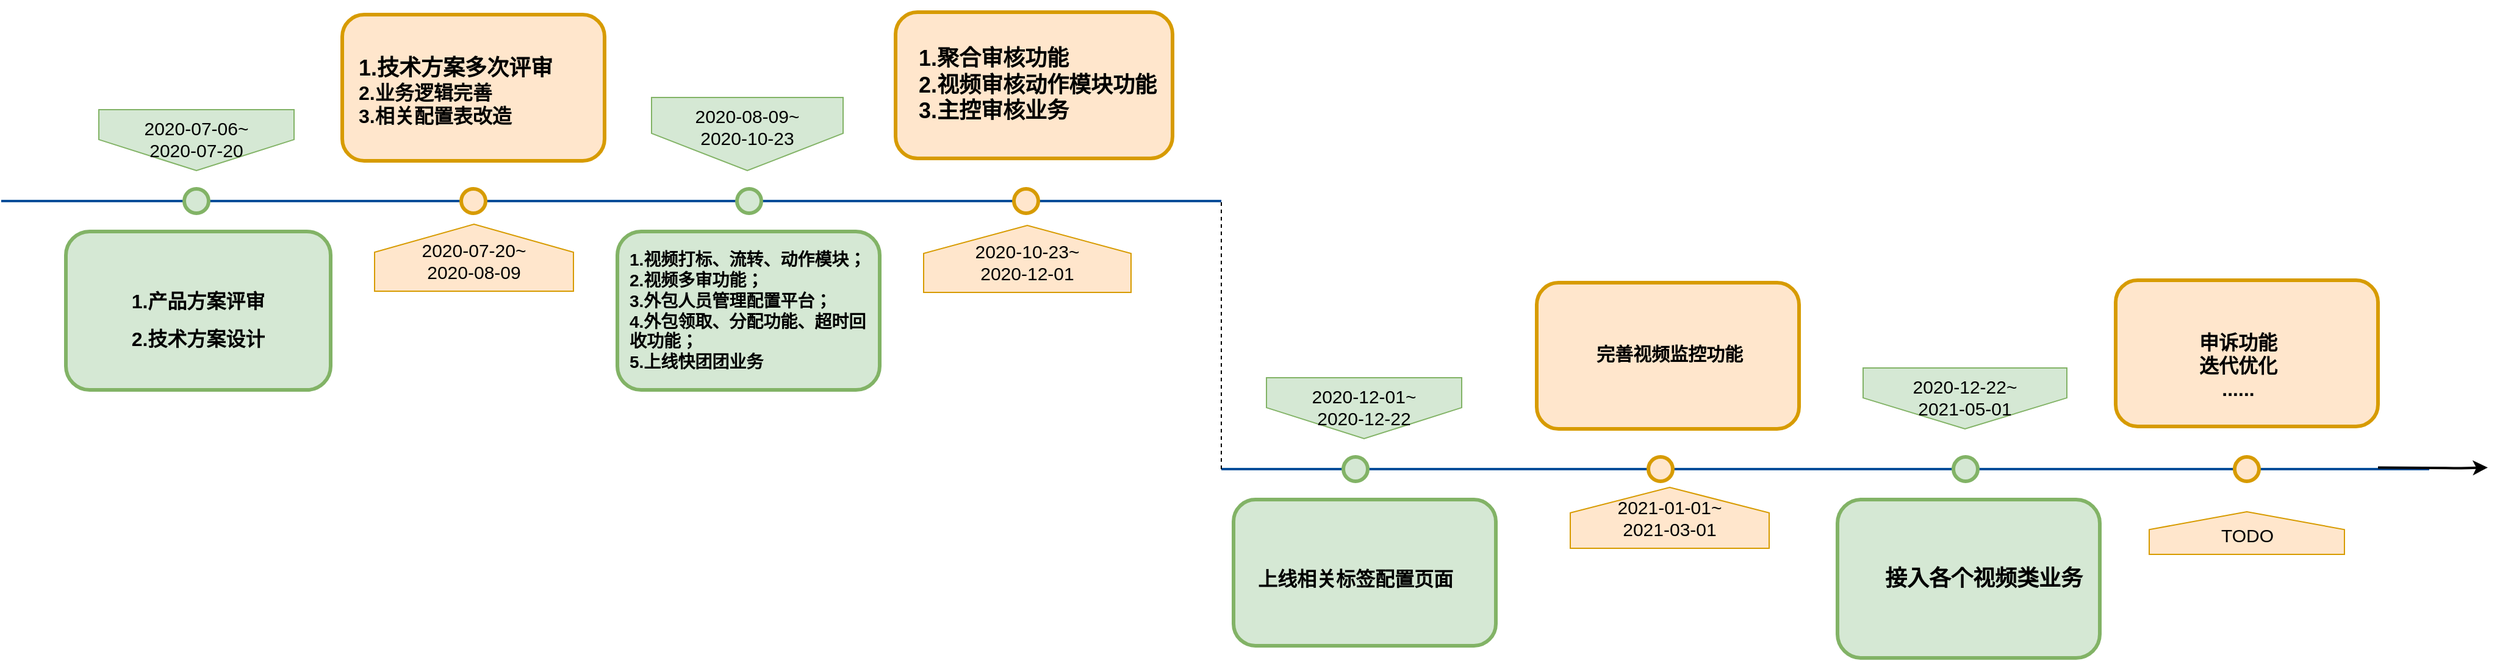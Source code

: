 <mxfile version="14.8.0" type="github">
  <diagram name="Page-1" id="82e54ff1-d628-8f03-85c4-9753963a91cd">
    <mxGraphModel dx="815" dy="426" grid="1" gridSize="10" guides="1" tooltips="1" connect="1" arrows="1" fold="1" page="1" pageScale="1" pageWidth="1100" pageHeight="850" background="none" math="0" shadow="0">
      <root>
        <mxCell id="0" />
        <mxCell id="1" parent="0" />
        <mxCell id="4ec97bd9e5d20128-1" value="" style="line;strokeWidth=2;html=1;fillColor=none;fontSize=28;fontColor=#004D99;strokeColor=#004D99;" parent="1" vertex="1">
          <mxGeometry x="40" y="400" width="1000" height="10" as="geometry" />
        </mxCell>
        <mxCell id="4ec97bd9e5d20128-5" value="2020-07-06~&lt;br&gt;2020-07-20" style="shape=offPageConnector;whiteSpace=wrap;html=1;fillColor=#d5e8d4;fontSize=15;size=0.509;verticalAlign=top;strokeColor=#82b366;" parent="1" vertex="1">
          <mxGeometry x="120" y="330" width="160" height="50" as="geometry" />
        </mxCell>
        <mxCell id="4ec97bd9e5d20128-6" value="&lt;span&gt;2020-08-09~&lt;br&gt;2020-10-23&lt;/span&gt;" style="shape=offPageConnector;whiteSpace=wrap;html=1;fillColor=#d5e8d4;fontSize=15;size=0.509;verticalAlign=top;strokeColor=#82b366;" parent="1" vertex="1">
          <mxGeometry x="573" y="320" width="157" height="60" as="geometry" />
        </mxCell>
        <mxCell id="4ec97bd9e5d20128-7" value="&lt;span&gt;2020-07-20~&lt;br&gt;2020-08-09&lt;br&gt;&lt;/span&gt;" style="shape=offPageConnector;whiteSpace=wrap;html=1;fillColor=#ffe6cc;fontSize=15;size=0.418;flipV=1;verticalAlign=bottom;strokeColor=#d79b00;spacingBottom=4;" parent="1" vertex="1">
          <mxGeometry x="346" y="424" width="163" height="55" as="geometry" />
        </mxCell>
        <mxCell id="4ec97bd9e5d20128-8" value="&lt;span&gt;2020-10-23~&lt;br&gt;2020-12-01&lt;br&gt;&lt;/span&gt;" style="shape=offPageConnector;whiteSpace=wrap;html=1;fillColor=#ffe6cc;fontSize=15;size=0.418;flipV=1;verticalAlign=bottom;strokeColor=#d79b00;spacingBottom=4;" parent="1" vertex="1">
          <mxGeometry x="796" y="425" width="170" height="55" as="geometry" />
        </mxCell>
        <mxCell id="4ec97bd9e5d20128-9" value="" style="ellipse;whiteSpace=wrap;html=1;fillColor=#d5e8d4;fontSize=28;strokeWidth=3;strokeColor=#82b366;" parent="1" vertex="1">
          <mxGeometry x="190" y="395" width="20" height="20" as="geometry" />
        </mxCell>
        <mxCell id="4ec97bd9e5d20128-10" value="" style="ellipse;whiteSpace=wrap;html=1;fillColor=#ffe6cc;fontSize=28;strokeWidth=3;strokeColor=#d79b00;" parent="1" vertex="1">
          <mxGeometry x="417" y="395" width="20" height="20" as="geometry" />
        </mxCell>
        <mxCell id="4ec97bd9e5d20128-11" value="" style="ellipse;whiteSpace=wrap;html=1;fillColor=#d5e8d4;fontSize=28;strokeWidth=3;strokeColor=#82b366;" parent="1" vertex="1">
          <mxGeometry x="643" y="395" width="20" height="20" as="geometry" />
        </mxCell>
        <mxCell id="4ec97bd9e5d20128-13" value="" style="ellipse;whiteSpace=wrap;html=1;fillColor=#ffe6cc;fontSize=28;strokeWidth=3;strokeColor=#d79b00;" parent="1" vertex="1">
          <mxGeometry x="870" y="395" width="20" height="20" as="geometry" />
        </mxCell>
        <mxCell id="4ec97bd9e5d20128-14" value="&lt;h1&gt;&lt;div&gt;&lt;font style=&quot;font-size: 24px&quot;&gt;&lt;br&gt;&lt;/font&gt;&lt;/div&gt;&lt;div&gt;&lt;font size=&quot;3&quot;&gt;1.产品方案评审&lt;/font&gt;&lt;/div&gt;&lt;div&gt;&lt;font size=&quot;3&quot;&gt;2.技术方案设计&lt;/font&gt;&lt;/div&gt;&lt;/h1&gt;" style="text;html=1;spacing=5;spacingTop=-20;whiteSpace=wrap;overflow=hidden;strokeColor=#82b366;strokeWidth=3;fillColor=#d5e8d4;fontSize=13;align=center;rounded=1;" parent="1" vertex="1">
          <mxGeometry x="93" y="430" width="217" height="130" as="geometry" />
        </mxCell>
        <mxCell id="4ec97bd9e5d20128-17" value="&lt;h1&gt;&lt;br&gt;&lt;/h1&gt;" style="text;html=1;spacing=5;spacingTop=-20;whiteSpace=wrap;overflow=hidden;strokeColor=#82b366;strokeWidth=3;fillColor=#d5e8d4;fontSize=13;align=center;rounded=1;" parent="1" vertex="1">
          <mxGeometry x="545" y="430" width="215" height="130" as="geometry" />
        </mxCell>
        <mxCell id="4ec97bd9e5d20128-18" value="&lt;h1&gt;&lt;br&gt;&lt;/h1&gt;" style="text;html=1;spacing=5;spacingTop=-20;whiteSpace=wrap;overflow=hidden;strokeColor=#d79b00;strokeWidth=3;fillColor=#ffe6cc;fontSize=13;align=center;rounded=1;" parent="1" vertex="1">
          <mxGeometry x="773" y="250" width="227" height="120" as="geometry" />
        </mxCell>
        <mxCell id="1pX3YzozoCIWpOuqQOYF-4" value="&lt;font style=&quot;font-size: 14px&quot;&gt;&lt;b&gt;1.视频打标、流转、动作模块；&lt;br&gt;2.视频多审功能；&lt;br&gt;3.外包人员管理配置平台；&lt;br&gt;4.外包领取、分配功能、超时回收功能；&lt;br&gt;5.上线快团团业务&lt;/b&gt;&lt;/font&gt;" style="text;html=1;strokeColor=none;fillColor=none;align=left;verticalAlign=middle;whiteSpace=wrap;rounded=0;" parent="1" vertex="1">
          <mxGeometry x="552.5" y="440" width="197.5" height="110" as="geometry" />
        </mxCell>
        <mxCell id="1pX3YzozoCIWpOuqQOYF-5" value="&lt;h1&gt;&lt;br&gt;&lt;/h1&gt;" style="text;html=1;spacing=5;spacingTop=-20;whiteSpace=wrap;overflow=hidden;strokeColor=#d79b00;strokeWidth=3;fillColor=#ffe6cc;fontSize=13;align=center;rounded=1;" parent="1" vertex="1">
          <mxGeometry x="319.5" y="252" width="215" height="120" as="geometry" />
        </mxCell>
        <mxCell id="1pX3YzozoCIWpOuqQOYF-6" value="&lt;div style=&quot;text-align: left&quot;&gt;&lt;font style=&quot;font-size: 18px&quot;&gt;&lt;b&gt;&lt;span style=&quot;text-align: center&quot;&gt;1.&lt;/span&gt;&lt;span style=&quot;font-family: &amp;#34;helvetica&amp;#34; ; text-align: center&quot;&gt;技术方案多次评审&lt;/span&gt;&lt;/b&gt;&lt;/font&gt;&lt;/div&gt;&lt;font size=&quot;3&quot;&gt;&lt;b&gt;&lt;span style=&quot;font-family: &amp;#34;helvetica&amp;#34; ; text-align: center&quot;&gt;2.业务逻辑完善&lt;br&gt;&lt;/span&gt;&lt;span style=&quot;font-family: &amp;#34;helvetica&amp;#34; ; text-align: center&quot;&gt;3.相关配置表改造&lt;/span&gt;&lt;/b&gt;&lt;/font&gt;&lt;span style=&quot;font-family: &amp;#34;helvetica&amp;#34; ; font-size: 13px ; text-align: center&quot;&gt;&lt;br&gt;&lt;/span&gt;" style="text;html=1;strokeColor=none;fillColor=none;align=left;verticalAlign=middle;whiteSpace=wrap;rounded=0;" parent="1" vertex="1">
          <mxGeometry x="331" y="270" width="190" height="90" as="geometry" />
        </mxCell>
        <mxCell id="1pX3YzozoCIWpOuqQOYF-7" value="" style="line;strokeWidth=2;html=1;fillColor=none;fontSize=28;fontColor=#004D99;strokeColor=#004D99;" parent="1" vertex="1">
          <mxGeometry x="1040" y="620" width="990" height="10" as="geometry" />
        </mxCell>
        <mxCell id="1pX3YzozoCIWpOuqQOYF-8" value="2020-12-01~&lt;br&gt;2020-12-22" style="shape=offPageConnector;whiteSpace=wrap;html=1;fillColor=#d5e8d4;fontSize=15;size=0.509;verticalAlign=top;strokeColor=#82b366;" parent="1" vertex="1">
          <mxGeometry x="1077" y="550" width="160" height="50" as="geometry" />
        </mxCell>
        <mxCell id="1pX3YzozoCIWpOuqQOYF-9" value="&lt;span&gt;&lt;div&gt;2020-12-22~&lt;/div&gt;&lt;div&gt;2021-05-01&lt;/div&gt;&lt;/span&gt;" style="shape=offPageConnector;whiteSpace=wrap;html=1;fillColor=#d5e8d4;fontSize=15;size=0.509;verticalAlign=top;strokeColor=#82b366;" parent="1" vertex="1">
          <mxGeometry x="1566" y="542" width="167" height="50" as="geometry" />
        </mxCell>
        <mxCell id="1pX3YzozoCIWpOuqQOYF-10" value="2021-01-01~&lt;br&gt;2021-03-01&lt;span&gt;&lt;br&gt;&lt;/span&gt;" style="shape=offPageConnector;whiteSpace=wrap;html=1;fillColor=#ffe6cc;fontSize=15;size=0.418;flipV=1;verticalAlign=bottom;strokeColor=#d79b00;spacingBottom=4;" parent="1" vertex="1">
          <mxGeometry x="1326" y="640" width="163" height="50" as="geometry" />
        </mxCell>
        <mxCell id="1pX3YzozoCIWpOuqQOYF-12" value="" style="ellipse;whiteSpace=wrap;html=1;fillColor=#d5e8d4;fontSize=28;strokeWidth=3;strokeColor=#82b366;" parent="1" vertex="1">
          <mxGeometry x="1140" y="615" width="20" height="20" as="geometry" />
        </mxCell>
        <mxCell id="1pX3YzozoCIWpOuqQOYF-13" value="" style="ellipse;whiteSpace=wrap;html=1;fillColor=#ffe6cc;fontSize=28;strokeWidth=3;strokeColor=#d79b00;" parent="1" vertex="1">
          <mxGeometry x="1390" y="615" width="20" height="20" as="geometry" />
        </mxCell>
        <mxCell id="1pX3YzozoCIWpOuqQOYF-14" value="" style="ellipse;whiteSpace=wrap;html=1;fillColor=#d5e8d4;fontSize=28;strokeWidth=3;strokeColor=#82b366;" parent="1" vertex="1">
          <mxGeometry x="1640" y="615" width="20" height="20" as="geometry" />
        </mxCell>
        <mxCell id="1pX3YzozoCIWpOuqQOYF-16" value="&lt;h1&gt;&lt;br&gt;&lt;/h1&gt;" style="text;html=1;spacing=5;spacingTop=-20;whiteSpace=wrap;overflow=hidden;strokeColor=#82b366;strokeWidth=3;fillColor=#d5e8d4;fontSize=13;align=center;rounded=1;" parent="1" vertex="1">
          <mxGeometry x="1050" y="650" width="215" height="120" as="geometry" />
        </mxCell>
        <mxCell id="1pX3YzozoCIWpOuqQOYF-17" value="&lt;h1&gt;&lt;br&gt;&lt;/h1&gt;" style="text;html=1;spacing=5;spacingTop=-20;whiteSpace=wrap;overflow=hidden;strokeColor=#82b366;strokeWidth=3;fillColor=#d5e8d4;fontSize=13;align=center;rounded=1;" parent="1" vertex="1">
          <mxGeometry x="1545" y="650" width="215" height="130" as="geometry" />
        </mxCell>
        <mxCell id="1pX3YzozoCIWpOuqQOYF-18" value="&lt;h1&gt;&lt;br&gt;&lt;/h1&gt;" style="text;html=1;spacing=5;spacingTop=-20;whiteSpace=wrap;overflow=hidden;strokeColor=#d79b00;strokeWidth=3;fillColor=#ffe6cc;fontSize=13;align=center;rounded=1;" parent="1" vertex="1">
          <mxGeometry x="1773" y="470" width="215" height="120" as="geometry" />
        </mxCell>
        <mxCell id="1pX3YzozoCIWpOuqQOYF-20" value="&lt;h1&gt;&lt;br&gt;&lt;/h1&gt;" style="text;html=1;spacing=5;spacingTop=-20;whiteSpace=wrap;overflow=hidden;strokeColor=#d79b00;strokeWidth=3;fillColor=#ffe6cc;fontSize=13;align=center;rounded=1;" parent="1" vertex="1">
          <mxGeometry x="1298.5" y="472" width="215" height="120" as="geometry" />
        </mxCell>
        <mxCell id="-uqG4-9dDikoudS8ZXK9-4" value="&lt;font style=&quot;font-size: 18px&quot;&gt;&lt;b style=&quot;line-height: 70%&quot;&gt;1.聚合审核功能&lt;br&gt;2.视频审核动作模块功能&lt;br&gt;3.主控审核业务&lt;/b&gt;&lt;/font&gt;" style="text;html=1;strokeColor=none;fillColor=none;align=left;verticalAlign=middle;whiteSpace=wrap;rounded=0;" parent="1" vertex="1">
          <mxGeometry x="790" y="270" width="200" height="80" as="geometry" />
        </mxCell>
        <mxCell id="-uqG4-9dDikoudS8ZXK9-5" value="&lt;font style=&quot;font-size: 16px&quot;&gt;&lt;b&gt;上线相关标签配置页面&lt;/b&gt;&lt;/font&gt;" style="text;html=1;strokeColor=none;fillColor=none;align=left;verticalAlign=middle;whiteSpace=wrap;rounded=0;" parent="1" vertex="1">
          <mxGeometry x="1067.5" y="680" width="180" height="70" as="geometry" />
        </mxCell>
        <mxCell id="-uqG4-9dDikoudS8ZXK9-7" value="" style="ellipse;whiteSpace=wrap;html=1;fillColor=#ffe6cc;fontSize=28;strokeWidth=3;strokeColor=#d79b00;" parent="1" vertex="1">
          <mxGeometry x="1870.5" y="615" width="20" height="20" as="geometry" />
        </mxCell>
        <mxCell id="-uqG4-9dDikoudS8ZXK9-11" value="&lt;font style=&quot;font-size: 16px&quot;&gt;&lt;b&gt;申诉功能&lt;br&gt;迭代优化&lt;br&gt;......&lt;/b&gt;&lt;/font&gt;" style="text;html=1;strokeColor=none;fillColor=none;align=center;verticalAlign=middle;whiteSpace=wrap;rounded=0;" parent="1" vertex="1">
          <mxGeometry x="1810" y="510" width="127" height="60" as="geometry" />
        </mxCell>
        <mxCell id="-uqG4-9dDikoudS8ZXK9-12" value="TODO" style="shape=offPageConnector;whiteSpace=wrap;html=1;fillColor=#ffe6cc;fontSize=15;size=0.418;flipV=1;verticalAlign=bottom;strokeColor=#d79b00;spacingBottom=4;" parent="1" vertex="1">
          <mxGeometry x="1800.5" y="660" width="160" height="35" as="geometry" />
        </mxCell>
        <mxCell id="-uqG4-9dDikoudS8ZXK9-15" value="" style="endArrow=classic;html=1;strokeWidth=2;" parent="1" edge="1">
          <mxGeometry width="50" height="50" relative="1" as="geometry">
            <mxPoint x="1988" y="623.75" as="sourcePoint" />
            <mxPoint x="2078" y="623.75" as="targetPoint" />
            <Array as="points">
              <mxPoint x="2054" y="624.25" />
            </Array>
          </mxGeometry>
        </mxCell>
        <mxCell id="-uqG4-9dDikoudS8ZXK9-16" value="&lt;b&gt;&lt;font style=&quot;font-size: 18px&quot;&gt;接入各个视频类业务&lt;/font&gt;&lt;/b&gt;" style="text;html=1;strokeColor=none;fillColor=none;align=center;verticalAlign=middle;whiteSpace=wrap;rounded=0;" parent="1" vertex="1">
          <mxGeometry x="1580" y="687.5" width="170" height="55" as="geometry" />
        </mxCell>
        <mxCell id="-uqG4-9dDikoudS8ZXK9-17" value="&lt;font style=&quot;font-size: 15px&quot;&gt;&lt;b&gt;完善视频监控功能&lt;/b&gt;&lt;/font&gt;" style="text;html=1;strokeColor=none;fillColor=none;align=center;verticalAlign=middle;whiteSpace=wrap;rounded=0;" parent="1" vertex="1">
          <mxGeometry x="1346" y="500" width="123" height="60" as="geometry" />
        </mxCell>
        <mxCell id="R-X2GuUhjv9gKBqMxBco-6" value="" style="endArrow=none;dashed=1;html=1;exitX=0;exitY=0.5;exitDx=0;exitDy=0;exitPerimeter=0;entryX=1;entryY=0.5;entryDx=0;entryDy=0;entryPerimeter=0;" edge="1" parent="1" source="1pX3YzozoCIWpOuqQOYF-7" target="4ec97bd9e5d20128-1">
          <mxGeometry width="50" height="50" relative="1" as="geometry">
            <mxPoint x="1050" y="610" as="sourcePoint" />
            <mxPoint x="1100" y="560" as="targetPoint" />
          </mxGeometry>
        </mxCell>
      </root>
    </mxGraphModel>
  </diagram>
</mxfile>
